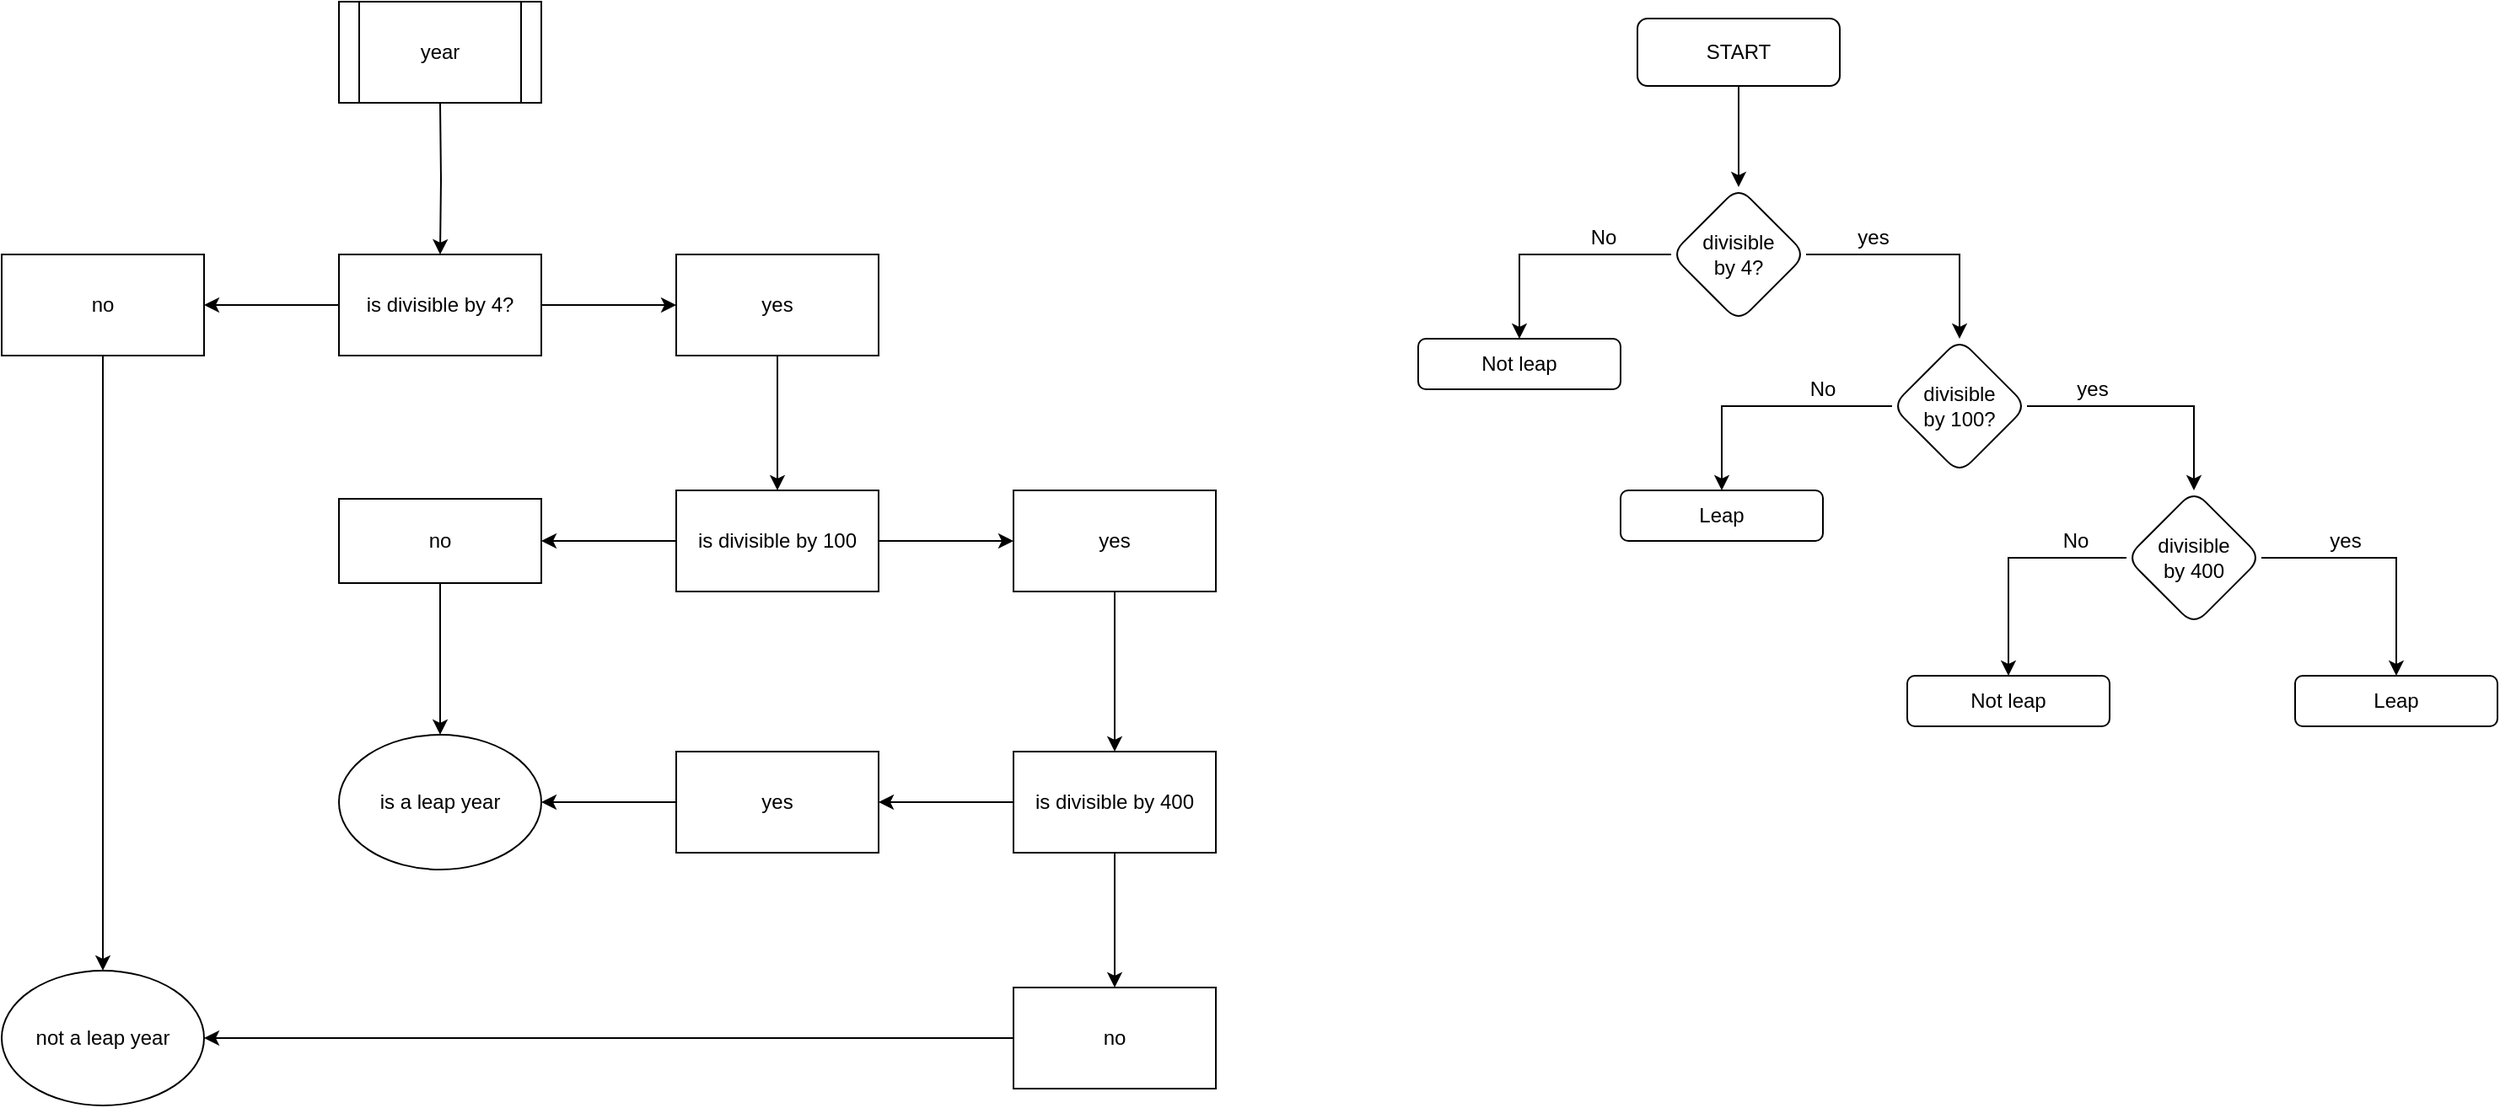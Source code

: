 <mxfile version="13.6.4" type="github">
  <diagram id="VAfjL4Ko3vqLrz3MWLIX" name="Page-1">
    <mxGraphModel dx="1422" dy="762" grid="1" gridSize="10" guides="1" tooltips="1" connect="1" arrows="1" fold="1" page="1" pageScale="1" pageWidth="827" pageHeight="1169" math="0" shadow="0">
      <root>
        <mxCell id="0" />
        <mxCell id="1" parent="0" />
        <mxCell id="d7y4QSRxkWDRFG17XPN2-3" value="" style="edgeStyle=orthogonalEdgeStyle;rounded=0;orthogonalLoop=1;jettySize=auto;html=1;" edge="1" parent="1" target="d7y4QSRxkWDRFG17XPN2-2">
          <mxGeometry relative="1" as="geometry">
            <mxPoint x="340" y="210" as="sourcePoint" />
          </mxGeometry>
        </mxCell>
        <mxCell id="d7y4QSRxkWDRFG17XPN2-5" value="" style="edgeStyle=orthogonalEdgeStyle;rounded=0;orthogonalLoop=1;jettySize=auto;html=1;" edge="1" parent="1" source="d7y4QSRxkWDRFG17XPN2-2" target="d7y4QSRxkWDRFG17XPN2-4">
          <mxGeometry relative="1" as="geometry" />
        </mxCell>
        <mxCell id="d7y4QSRxkWDRFG17XPN2-7" value="" style="edgeStyle=orthogonalEdgeStyle;rounded=0;orthogonalLoop=1;jettySize=auto;html=1;" edge="1" parent="1" source="d7y4QSRxkWDRFG17XPN2-2" target="d7y4QSRxkWDRFG17XPN2-6">
          <mxGeometry relative="1" as="geometry" />
        </mxCell>
        <mxCell id="d7y4QSRxkWDRFG17XPN2-2" value="is divisible by 4?" style="rounded=0;whiteSpace=wrap;html=1;" vertex="1" parent="1">
          <mxGeometry x="280" y="300" width="120" height="60" as="geometry" />
        </mxCell>
        <mxCell id="d7y4QSRxkWDRFG17XPN2-38" style="edgeStyle=orthogonalEdgeStyle;rounded=0;orthogonalLoop=1;jettySize=auto;html=1;exitX=0.5;exitY=1;exitDx=0;exitDy=0;entryX=0.5;entryY=0;entryDx=0;entryDy=0;" edge="1" parent="1" source="d7y4QSRxkWDRFG17XPN2-4" target="d7y4QSRxkWDRFG17XPN2-36">
          <mxGeometry relative="1" as="geometry" />
        </mxCell>
        <mxCell id="d7y4QSRxkWDRFG17XPN2-4" value="no&lt;br&gt;" style="whiteSpace=wrap;html=1;rounded=0;" vertex="1" parent="1">
          <mxGeometry x="80" y="300" width="120" height="60" as="geometry" />
        </mxCell>
        <mxCell id="d7y4QSRxkWDRFG17XPN2-11" value="" style="edgeStyle=orthogonalEdgeStyle;rounded=0;orthogonalLoop=1;jettySize=auto;html=1;" edge="1" parent="1" source="d7y4QSRxkWDRFG17XPN2-6" target="d7y4QSRxkWDRFG17XPN2-10">
          <mxGeometry relative="1" as="geometry" />
        </mxCell>
        <mxCell id="d7y4QSRxkWDRFG17XPN2-6" value="yes" style="rounded=0;whiteSpace=wrap;html=1;" vertex="1" parent="1">
          <mxGeometry x="480" y="300" width="120" height="60" as="geometry" />
        </mxCell>
        <mxCell id="d7y4QSRxkWDRFG17XPN2-13" value="" style="edgeStyle=orthogonalEdgeStyle;rounded=0;orthogonalLoop=1;jettySize=auto;html=1;" edge="1" parent="1" source="d7y4QSRxkWDRFG17XPN2-10" target="d7y4QSRxkWDRFG17XPN2-12">
          <mxGeometry relative="1" as="geometry" />
        </mxCell>
        <mxCell id="d7y4QSRxkWDRFG17XPN2-16" value="" style="edgeStyle=orthogonalEdgeStyle;rounded=0;orthogonalLoop=1;jettySize=auto;html=1;" edge="1" parent="1" source="d7y4QSRxkWDRFG17XPN2-10" target="d7y4QSRxkWDRFG17XPN2-15">
          <mxGeometry relative="1" as="geometry" />
        </mxCell>
        <mxCell id="d7y4QSRxkWDRFG17XPN2-10" value="is divisible by 100" style="whiteSpace=wrap;html=1;rounded=0;" vertex="1" parent="1">
          <mxGeometry x="480" y="440" width="120" height="60" as="geometry" />
        </mxCell>
        <mxCell id="d7y4QSRxkWDRFG17XPN2-27" style="edgeStyle=orthogonalEdgeStyle;rounded=0;orthogonalLoop=1;jettySize=auto;html=1;exitX=0.5;exitY=1;exitDx=0;exitDy=0;entryX=0.5;entryY=0;entryDx=0;entryDy=0;" edge="1" parent="1" source="d7y4QSRxkWDRFG17XPN2-12" target="d7y4QSRxkWDRFG17XPN2-25">
          <mxGeometry relative="1" as="geometry" />
        </mxCell>
        <mxCell id="d7y4QSRxkWDRFG17XPN2-12" value="yes" style="whiteSpace=wrap;html=1;rounded=0;" vertex="1" parent="1">
          <mxGeometry x="680" y="440" width="120" height="60" as="geometry" />
        </mxCell>
        <mxCell id="d7y4QSRxkWDRFG17XPN2-24" style="edgeStyle=orthogonalEdgeStyle;rounded=0;orthogonalLoop=1;jettySize=auto;html=1;exitX=0.5;exitY=1;exitDx=0;exitDy=0;" edge="1" parent="1" source="d7y4QSRxkWDRFG17XPN2-15" target="d7y4QSRxkWDRFG17XPN2-20">
          <mxGeometry relative="1" as="geometry" />
        </mxCell>
        <mxCell id="d7y4QSRxkWDRFG17XPN2-15" value="no" style="whiteSpace=wrap;html=1;rounded=0;" vertex="1" parent="1">
          <mxGeometry x="280" y="445" width="120" height="50" as="geometry" />
        </mxCell>
        <mxCell id="d7y4QSRxkWDRFG17XPN2-20" value="is a leap year" style="ellipse;whiteSpace=wrap;html=1;" vertex="1" parent="1">
          <mxGeometry x="280" y="585" width="120" height="80" as="geometry" />
        </mxCell>
        <mxCell id="d7y4QSRxkWDRFG17XPN2-31" value="" style="edgeStyle=orthogonalEdgeStyle;rounded=0;orthogonalLoop=1;jettySize=auto;html=1;" edge="1" parent="1" source="d7y4QSRxkWDRFG17XPN2-25" target="d7y4QSRxkWDRFG17XPN2-30">
          <mxGeometry relative="1" as="geometry" />
        </mxCell>
        <mxCell id="d7y4QSRxkWDRFG17XPN2-34" value="" style="edgeStyle=orthogonalEdgeStyle;rounded=0;orthogonalLoop=1;jettySize=auto;html=1;" edge="1" parent="1" source="d7y4QSRxkWDRFG17XPN2-25" target="d7y4QSRxkWDRFG17XPN2-33">
          <mxGeometry relative="1" as="geometry" />
        </mxCell>
        <mxCell id="d7y4QSRxkWDRFG17XPN2-25" value="is divisible by 400" style="whiteSpace=wrap;html=1;rounded=0;" vertex="1" parent="1">
          <mxGeometry x="680" y="595" width="120" height="60" as="geometry" />
        </mxCell>
        <mxCell id="d7y4QSRxkWDRFG17XPN2-32" value="" style="edgeStyle=orthogonalEdgeStyle;rounded=0;orthogonalLoop=1;jettySize=auto;html=1;" edge="1" parent="1" source="d7y4QSRxkWDRFG17XPN2-30" target="d7y4QSRxkWDRFG17XPN2-20">
          <mxGeometry relative="1" as="geometry" />
        </mxCell>
        <mxCell id="d7y4QSRxkWDRFG17XPN2-30" value="yes" style="whiteSpace=wrap;html=1;rounded=0;" vertex="1" parent="1">
          <mxGeometry x="480" y="595" width="120" height="60" as="geometry" />
        </mxCell>
        <mxCell id="d7y4QSRxkWDRFG17XPN2-37" style="edgeStyle=orthogonalEdgeStyle;rounded=0;orthogonalLoop=1;jettySize=auto;html=1;exitX=0;exitY=0.5;exitDx=0;exitDy=0;" edge="1" parent="1" source="d7y4QSRxkWDRFG17XPN2-33" target="d7y4QSRxkWDRFG17XPN2-36">
          <mxGeometry relative="1" as="geometry" />
        </mxCell>
        <mxCell id="d7y4QSRxkWDRFG17XPN2-33" value="no" style="whiteSpace=wrap;html=1;rounded=0;" vertex="1" parent="1">
          <mxGeometry x="680" y="735" width="120" height="60" as="geometry" />
        </mxCell>
        <mxCell id="d7y4QSRxkWDRFG17XPN2-36" value="not a leap year" style="ellipse;whiteSpace=wrap;html=1;" vertex="1" parent="1">
          <mxGeometry x="80" y="725" width="120" height="80" as="geometry" />
        </mxCell>
        <mxCell id="d7y4QSRxkWDRFG17XPN2-40" value="year" style="shape=process;whiteSpace=wrap;html=1;backgroundOutline=1;" vertex="1" parent="1">
          <mxGeometry x="280" y="150" width="120" height="60" as="geometry" />
        </mxCell>
        <mxCell id="d7y4QSRxkWDRFG17XPN2-45" value="" style="edgeStyle=orthogonalEdgeStyle;rounded=0;orthogonalLoop=1;jettySize=auto;html=1;" edge="1" parent="1" source="d7y4QSRxkWDRFG17XPN2-41" target="d7y4QSRxkWDRFG17XPN2-44">
          <mxGeometry relative="1" as="geometry" />
        </mxCell>
        <mxCell id="d7y4QSRxkWDRFG17XPN2-41" value="START" style="rounded=1;whiteSpace=wrap;html=1;" vertex="1" parent="1">
          <mxGeometry x="1050" y="160" width="120" height="40" as="geometry" />
        </mxCell>
        <mxCell id="d7y4QSRxkWDRFG17XPN2-47" value="" style="edgeStyle=orthogonalEdgeStyle;rounded=0;orthogonalLoop=1;jettySize=auto;html=1;" edge="1" parent="1" source="d7y4QSRxkWDRFG17XPN2-44" target="d7y4QSRxkWDRFG17XPN2-46">
          <mxGeometry relative="1" as="geometry" />
        </mxCell>
        <mxCell id="d7y4QSRxkWDRFG17XPN2-53" value="" style="edgeStyle=orthogonalEdgeStyle;rounded=0;orthogonalLoop=1;jettySize=auto;html=1;" edge="1" parent="1" source="d7y4QSRxkWDRFG17XPN2-44" target="d7y4QSRxkWDRFG17XPN2-52">
          <mxGeometry relative="1" as="geometry" />
        </mxCell>
        <mxCell id="d7y4QSRxkWDRFG17XPN2-44" value="divisible&lt;br&gt;by 4?" style="rhombus;whiteSpace=wrap;html=1;rounded=1;" vertex="1" parent="1">
          <mxGeometry x="1070" y="260" width="80" height="80" as="geometry" />
        </mxCell>
        <mxCell id="d7y4QSRxkWDRFG17XPN2-46" value="Not leap" style="whiteSpace=wrap;html=1;rounded=1;" vertex="1" parent="1">
          <mxGeometry x="920" y="350" width="120" height="30" as="geometry" />
        </mxCell>
        <mxCell id="d7y4QSRxkWDRFG17XPN2-48" value="No" style="text;html=1;strokeColor=none;fillColor=none;align=center;verticalAlign=middle;whiteSpace=wrap;rounded=0;" vertex="1" parent="1">
          <mxGeometry x="1010" y="280" width="40" height="20" as="geometry" />
        </mxCell>
        <mxCell id="d7y4QSRxkWDRFG17XPN2-49" value="yes" style="text;html=1;strokeColor=none;fillColor=none;align=center;verticalAlign=middle;whiteSpace=wrap;rounded=0;" vertex="1" parent="1">
          <mxGeometry x="1170" y="280" width="40" height="20" as="geometry" />
        </mxCell>
        <mxCell id="d7y4QSRxkWDRFG17XPN2-55" value="" style="edgeStyle=orthogonalEdgeStyle;rounded=0;orthogonalLoop=1;jettySize=auto;html=1;" edge="1" parent="1" source="d7y4QSRxkWDRFG17XPN2-52" target="d7y4QSRxkWDRFG17XPN2-54">
          <mxGeometry relative="1" as="geometry" />
        </mxCell>
        <mxCell id="d7y4QSRxkWDRFG17XPN2-57" value="" style="edgeStyle=orthogonalEdgeStyle;rounded=0;orthogonalLoop=1;jettySize=auto;html=1;" edge="1" parent="1" source="d7y4QSRxkWDRFG17XPN2-52" target="d7y4QSRxkWDRFG17XPN2-56">
          <mxGeometry relative="1" as="geometry" />
        </mxCell>
        <mxCell id="d7y4QSRxkWDRFG17XPN2-52" value="divisible&lt;br&gt;by 100?" style="rhombus;whiteSpace=wrap;html=1;rounded=1;" vertex="1" parent="1">
          <mxGeometry x="1201" y="350" width="80" height="80" as="geometry" />
        </mxCell>
        <mxCell id="d7y4QSRxkWDRFG17XPN2-54" value="Leap" style="whiteSpace=wrap;html=1;rounded=1;" vertex="1" parent="1">
          <mxGeometry x="1040" y="440" width="120" height="30" as="geometry" />
        </mxCell>
        <mxCell id="d7y4QSRxkWDRFG17XPN2-61" value="" style="edgeStyle=orthogonalEdgeStyle;rounded=0;orthogonalLoop=1;jettySize=auto;html=1;" edge="1" parent="1" source="d7y4QSRxkWDRFG17XPN2-56" target="d7y4QSRxkWDRFG17XPN2-60">
          <mxGeometry relative="1" as="geometry" />
        </mxCell>
        <mxCell id="d7y4QSRxkWDRFG17XPN2-64" value="" style="edgeStyle=orthogonalEdgeStyle;rounded=0;orthogonalLoop=1;jettySize=auto;html=1;" edge="1" parent="1" source="d7y4QSRxkWDRFG17XPN2-56" target="d7y4QSRxkWDRFG17XPN2-62">
          <mxGeometry relative="1" as="geometry" />
        </mxCell>
        <mxCell id="d7y4QSRxkWDRFG17XPN2-56" value="divisible&lt;br&gt;by 400" style="rhombus;whiteSpace=wrap;html=1;rounded=1;" vertex="1" parent="1">
          <mxGeometry x="1340" y="440" width="80" height="80" as="geometry" />
        </mxCell>
        <mxCell id="d7y4QSRxkWDRFG17XPN2-60" value="Not leap" style="whiteSpace=wrap;html=1;rounded=1;" vertex="1" parent="1">
          <mxGeometry x="1210" y="550" width="120" height="30" as="geometry" />
        </mxCell>
        <mxCell id="d7y4QSRxkWDRFG17XPN2-62" value="Leap" style="whiteSpace=wrap;html=1;rounded=1;" vertex="1" parent="1">
          <mxGeometry x="1440" y="550" width="120" height="30" as="geometry" />
        </mxCell>
        <mxCell id="d7y4QSRxkWDRFG17XPN2-66" value="No" style="text;html=1;strokeColor=none;fillColor=none;align=center;verticalAlign=middle;whiteSpace=wrap;rounded=0;" vertex="1" parent="1">
          <mxGeometry x="1140" y="370" width="40" height="20" as="geometry" />
        </mxCell>
        <mxCell id="d7y4QSRxkWDRFG17XPN2-67" value="yes" style="text;html=1;strokeColor=none;fillColor=none;align=center;verticalAlign=middle;whiteSpace=wrap;rounded=0;" vertex="1" parent="1">
          <mxGeometry x="1300" y="370" width="40" height="20" as="geometry" />
        </mxCell>
        <mxCell id="d7y4QSRxkWDRFG17XPN2-68" value="No" style="text;html=1;strokeColor=none;fillColor=none;align=center;verticalAlign=middle;whiteSpace=wrap;rounded=0;" vertex="1" parent="1">
          <mxGeometry x="1290" y="460" width="40" height="20" as="geometry" />
        </mxCell>
        <mxCell id="d7y4QSRxkWDRFG17XPN2-69" value="yes" style="text;html=1;strokeColor=none;fillColor=none;align=center;verticalAlign=middle;whiteSpace=wrap;rounded=0;" vertex="1" parent="1">
          <mxGeometry x="1450" y="460" width="40" height="20" as="geometry" />
        </mxCell>
      </root>
    </mxGraphModel>
  </diagram>
</mxfile>

